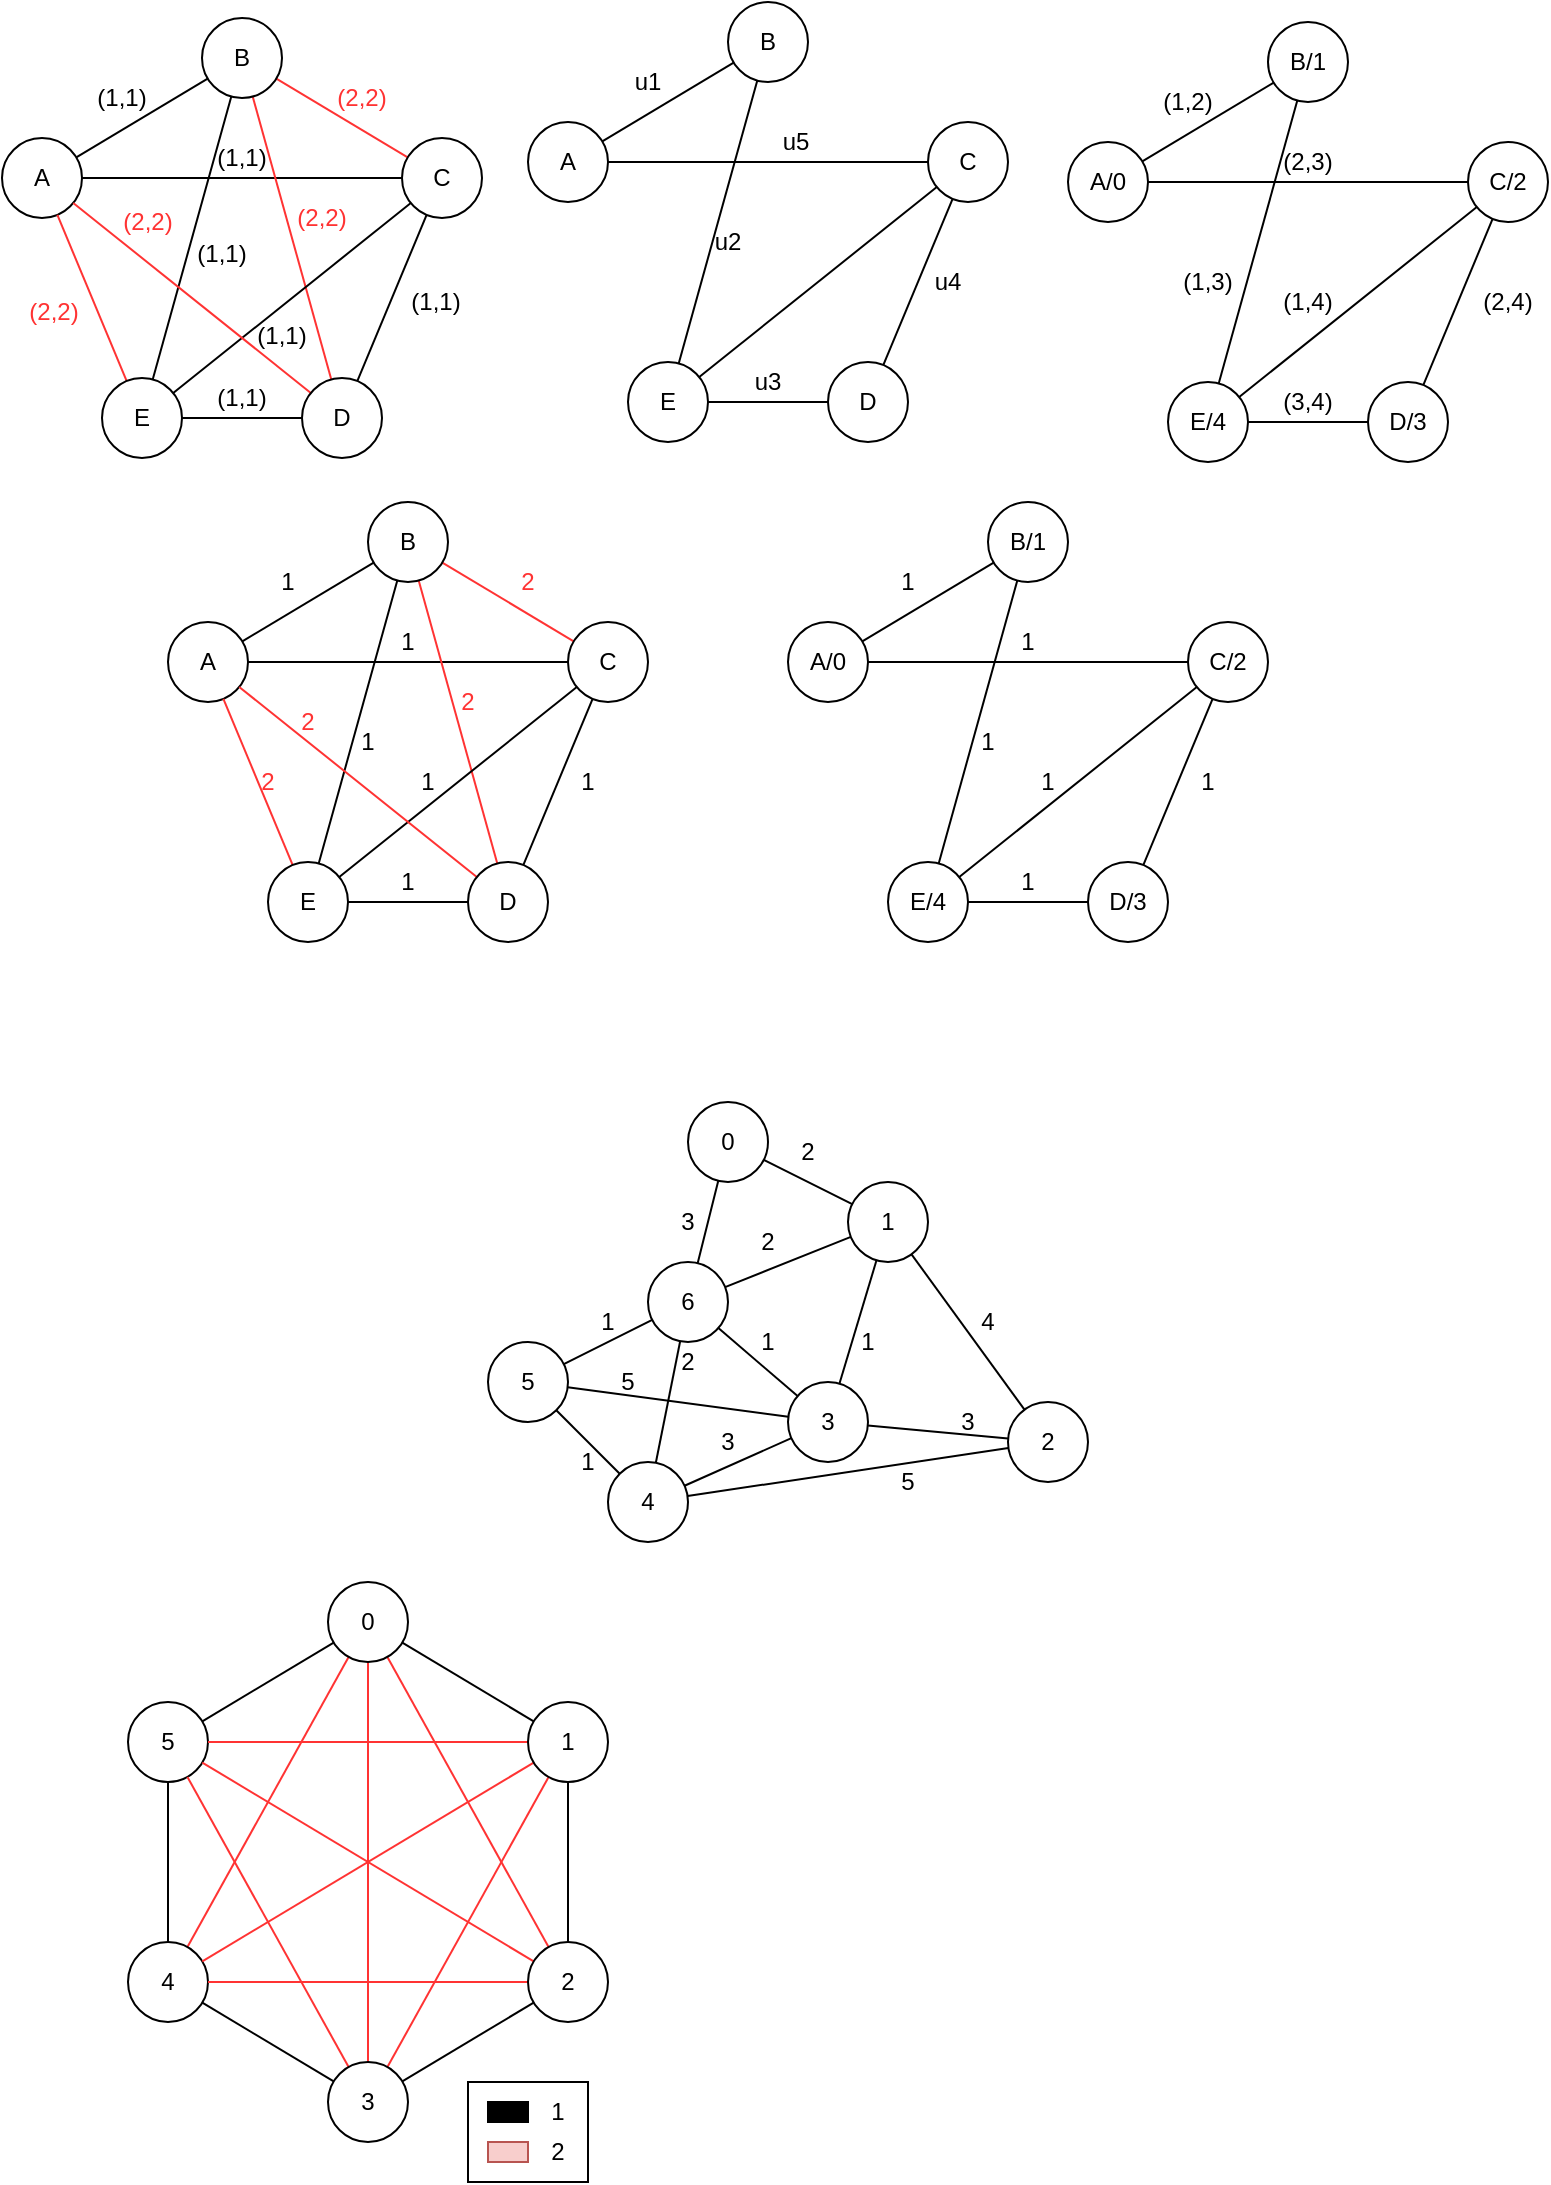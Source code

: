 <mxfile version="19.0.3" type="device"><diagram id="NuYFpwUsMbVdBWwrsyOL" name="Page-1"><mxGraphModel dx="1422" dy="794" grid="0" gridSize="10" guides="1" tooltips="1" connect="1" arrows="1" fold="1" page="1" pageScale="1" pageWidth="827" pageHeight="1169" math="0" shadow="0"><root><mxCell id="0"/><mxCell id="1" parent="0"/><mxCell id="salBIQ-kd-dpJo2BgrRq-6" style="rounded=0;orthogonalLoop=1;jettySize=auto;html=1;endArrow=none;endFill=0;" parent="1" source="salBIQ-kd-dpJo2BgrRq-1" target="salBIQ-kd-dpJo2BgrRq-2" edge="1"><mxGeometry relative="1" as="geometry"/></mxCell><mxCell id="salBIQ-kd-dpJo2BgrRq-7" style="edgeStyle=none;rounded=0;orthogonalLoop=1;jettySize=auto;html=1;endArrow=none;endFill=0;" parent="1" source="salBIQ-kd-dpJo2BgrRq-1" target="salBIQ-kd-dpJo2BgrRq-3" edge="1"><mxGeometry relative="1" as="geometry"/></mxCell><mxCell id="salBIQ-kd-dpJo2BgrRq-1" value="A" style="ellipse;whiteSpace=wrap;html=1;aspect=fixed;" parent="1" vertex="1"><mxGeometry x="120" y="320" width="40" height="40" as="geometry"/></mxCell><mxCell id="salBIQ-kd-dpJo2BgrRq-8" style="edgeStyle=none;rounded=0;orthogonalLoop=1;jettySize=auto;html=1;endArrow=none;endFill=0;" parent="1" source="salBIQ-kd-dpJo2BgrRq-2" target="salBIQ-kd-dpJo2BgrRq-5" edge="1"><mxGeometry relative="1" as="geometry"/></mxCell><mxCell id="salBIQ-kd-dpJo2BgrRq-18" style="edgeStyle=none;rounded=0;orthogonalLoop=1;jettySize=auto;html=1;endArrow=none;endFill=0;strokeColor=#FF3333;" parent="1" source="salBIQ-kd-dpJo2BgrRq-2" target="salBIQ-kd-dpJo2BgrRq-4" edge="1"><mxGeometry relative="1" as="geometry"/></mxCell><mxCell id="salBIQ-kd-dpJo2BgrRq-19" style="edgeStyle=none;rounded=0;orthogonalLoop=1;jettySize=auto;html=1;endArrow=none;endFill=0;strokeColor=#FF3333;" parent="1" source="salBIQ-kd-dpJo2BgrRq-2" target="salBIQ-kd-dpJo2BgrRq-3" edge="1"><mxGeometry relative="1" as="geometry"/></mxCell><mxCell id="salBIQ-kd-dpJo2BgrRq-2" value="B" style="ellipse;whiteSpace=wrap;html=1;aspect=fixed;" parent="1" vertex="1"><mxGeometry x="220" y="260" width="40" height="40" as="geometry"/></mxCell><mxCell id="salBIQ-kd-dpJo2BgrRq-11" style="edgeStyle=none;rounded=0;orthogonalLoop=1;jettySize=auto;html=1;endArrow=none;endFill=0;" parent="1" source="salBIQ-kd-dpJo2BgrRq-3" target="salBIQ-kd-dpJo2BgrRq-5" edge="1"><mxGeometry relative="1" as="geometry"/></mxCell><mxCell id="salBIQ-kd-dpJo2BgrRq-3" value="C" style="ellipse;whiteSpace=wrap;html=1;aspect=fixed;" parent="1" vertex="1"><mxGeometry x="320" y="320" width="40" height="40" as="geometry"/></mxCell><mxCell id="salBIQ-kd-dpJo2BgrRq-10" style="edgeStyle=none;rounded=0;orthogonalLoop=1;jettySize=auto;html=1;endArrow=none;endFill=0;" parent="1" source="salBIQ-kd-dpJo2BgrRq-4" target="salBIQ-kd-dpJo2BgrRq-3" edge="1"><mxGeometry relative="1" as="geometry"/></mxCell><mxCell id="salBIQ-kd-dpJo2BgrRq-22" style="edgeStyle=none;rounded=0;orthogonalLoop=1;jettySize=auto;html=1;endArrow=none;endFill=0;strokeColor=#FF3333;" parent="1" source="salBIQ-kd-dpJo2BgrRq-4" target="salBIQ-kd-dpJo2BgrRq-1" edge="1"><mxGeometry relative="1" as="geometry"/></mxCell><mxCell id="salBIQ-kd-dpJo2BgrRq-4" value="D" style="ellipse;whiteSpace=wrap;html=1;aspect=fixed;" parent="1" vertex="1"><mxGeometry x="270" y="440" width="40" height="40" as="geometry"/></mxCell><mxCell id="salBIQ-kd-dpJo2BgrRq-9" style="edgeStyle=none;rounded=0;orthogonalLoop=1;jettySize=auto;html=1;endArrow=none;endFill=0;" parent="1" source="salBIQ-kd-dpJo2BgrRq-5" target="salBIQ-kd-dpJo2BgrRq-4" edge="1"><mxGeometry relative="1" as="geometry"/></mxCell><mxCell id="salBIQ-kd-dpJo2BgrRq-20" style="edgeStyle=none;rounded=0;orthogonalLoop=1;jettySize=auto;html=1;endArrow=none;endFill=0;strokeColor=#FF3333;" parent="1" source="salBIQ-kd-dpJo2BgrRq-5" target="salBIQ-kd-dpJo2BgrRq-1" edge="1"><mxGeometry relative="1" as="geometry"/></mxCell><mxCell id="salBIQ-kd-dpJo2BgrRq-5" value="E" style="ellipse;whiteSpace=wrap;html=1;aspect=fixed;" parent="1" vertex="1"><mxGeometry x="170" y="440" width="40" height="40" as="geometry"/></mxCell><mxCell id="salBIQ-kd-dpJo2BgrRq-12" value="1" style="text;html=1;strokeColor=none;fillColor=none;align=center;verticalAlign=middle;whiteSpace=wrap;rounded=0;" parent="1" vertex="1"><mxGeometry x="160" y="290" width="40" height="20" as="geometry"/></mxCell><mxCell id="salBIQ-kd-dpJo2BgrRq-13" value="1" style="text;html=1;strokeColor=none;fillColor=none;align=center;verticalAlign=middle;whiteSpace=wrap;rounded=0;" parent="1" vertex="1"><mxGeometry x="200" y="370" width="40" height="20" as="geometry"/></mxCell><mxCell id="salBIQ-kd-dpJo2BgrRq-14" value="1" style="text;html=1;strokeColor=none;fillColor=none;align=center;verticalAlign=middle;whiteSpace=wrap;rounded=0;" parent="1" vertex="1"><mxGeometry x="220" y="320" width="40" height="20" as="geometry"/></mxCell><mxCell id="salBIQ-kd-dpJo2BgrRq-15" value="1" style="text;html=1;strokeColor=none;fillColor=none;align=center;verticalAlign=middle;whiteSpace=wrap;rounded=0;" parent="1" vertex="1"><mxGeometry x="230" y="390" width="40" height="20" as="geometry"/></mxCell><mxCell id="salBIQ-kd-dpJo2BgrRq-16" value="1" style="text;html=1;strokeColor=none;fillColor=none;align=center;verticalAlign=middle;whiteSpace=wrap;rounded=0;" parent="1" vertex="1"><mxGeometry x="310" y="390" width="40" height="20" as="geometry"/></mxCell><mxCell id="salBIQ-kd-dpJo2BgrRq-17" value="1" style="text;html=1;strokeColor=none;fillColor=none;align=center;verticalAlign=middle;whiteSpace=wrap;rounded=0;" parent="1" vertex="1"><mxGeometry x="220" y="440" width="40" height="20" as="geometry"/></mxCell><mxCell id="salBIQ-kd-dpJo2BgrRq-21" value="&lt;font color=&quot;#ff3333&quot;&gt;2&lt;/font&gt;" style="text;html=1;strokeColor=none;fillColor=none;align=center;verticalAlign=middle;whiteSpace=wrap;rounded=0;" parent="1" vertex="1"><mxGeometry x="250" y="350" width="40" height="20" as="geometry"/></mxCell><mxCell id="salBIQ-kd-dpJo2BgrRq-25" value="&lt;font color=&quot;#ff3333&quot;&gt;2&lt;/font&gt;" style="text;html=1;strokeColor=none;fillColor=none;align=center;verticalAlign=middle;whiteSpace=wrap;rounded=0;" parent="1" vertex="1"><mxGeometry x="170" y="360" width="40" height="20" as="geometry"/></mxCell><mxCell id="salBIQ-kd-dpJo2BgrRq-26" value="&lt;font color=&quot;#ff3333&quot;&gt;2&lt;/font&gt;" style="text;html=1;strokeColor=none;fillColor=none;align=center;verticalAlign=middle;whiteSpace=wrap;rounded=0;" parent="1" vertex="1"><mxGeometry x="150" y="390" width="40" height="20" as="geometry"/></mxCell><mxCell id="salBIQ-kd-dpJo2BgrRq-27" value="&lt;font color=&quot;#ff3333&quot;&gt;2&lt;/font&gt;" style="text;html=1;strokeColor=none;fillColor=none;align=center;verticalAlign=middle;whiteSpace=wrap;rounded=0;" parent="1" vertex="1"><mxGeometry x="280" y="290" width="40" height="20" as="geometry"/></mxCell><mxCell id="salBIQ-kd-dpJo2BgrRq-28" style="rounded=0;orthogonalLoop=1;jettySize=auto;html=1;endArrow=none;endFill=0;" parent="1" source="salBIQ-kd-dpJo2BgrRq-30" target="salBIQ-kd-dpJo2BgrRq-34" edge="1"><mxGeometry relative="1" as="geometry"/></mxCell><mxCell id="salBIQ-kd-dpJo2BgrRq-29" style="edgeStyle=none;rounded=0;orthogonalLoop=1;jettySize=auto;html=1;endArrow=none;endFill=0;" parent="1" source="salBIQ-kd-dpJo2BgrRq-30" target="salBIQ-kd-dpJo2BgrRq-36" edge="1"><mxGeometry relative="1" as="geometry"/></mxCell><mxCell id="salBIQ-kd-dpJo2BgrRq-30" value="A/0" style="ellipse;whiteSpace=wrap;html=1;aspect=fixed;" parent="1" vertex="1"><mxGeometry x="430" y="320" width="40" height="40" as="geometry"/></mxCell><mxCell id="salBIQ-kd-dpJo2BgrRq-31" style="edgeStyle=none;rounded=0;orthogonalLoop=1;jettySize=auto;html=1;endArrow=none;endFill=0;" parent="1" source="salBIQ-kd-dpJo2BgrRq-34" target="salBIQ-kd-dpJo2BgrRq-42" edge="1"><mxGeometry relative="1" as="geometry"/></mxCell><mxCell id="salBIQ-kd-dpJo2BgrRq-34" value="B/1" style="ellipse;whiteSpace=wrap;html=1;aspect=fixed;" parent="1" vertex="1"><mxGeometry x="530" y="260" width="40" height="40" as="geometry"/></mxCell><mxCell id="salBIQ-kd-dpJo2BgrRq-35" style="edgeStyle=none;rounded=0;orthogonalLoop=1;jettySize=auto;html=1;endArrow=none;endFill=0;" parent="1" source="salBIQ-kd-dpJo2BgrRq-36" target="salBIQ-kd-dpJo2BgrRq-42" edge="1"><mxGeometry relative="1" as="geometry"/></mxCell><mxCell id="salBIQ-kd-dpJo2BgrRq-36" value="C/2" style="ellipse;whiteSpace=wrap;html=1;aspect=fixed;" parent="1" vertex="1"><mxGeometry x="630" y="320" width="40" height="40" as="geometry"/></mxCell><mxCell id="salBIQ-kd-dpJo2BgrRq-37" style="edgeStyle=none;rounded=0;orthogonalLoop=1;jettySize=auto;html=1;endArrow=none;endFill=0;" parent="1" source="salBIQ-kd-dpJo2BgrRq-39" target="salBIQ-kd-dpJo2BgrRq-36" edge="1"><mxGeometry relative="1" as="geometry"/></mxCell><mxCell id="salBIQ-kd-dpJo2BgrRq-39" value="D/3" style="ellipse;whiteSpace=wrap;html=1;aspect=fixed;" parent="1" vertex="1"><mxGeometry x="580" y="440" width="40" height="40" as="geometry"/></mxCell><mxCell id="salBIQ-kd-dpJo2BgrRq-40" style="edgeStyle=none;rounded=0;orthogonalLoop=1;jettySize=auto;html=1;endArrow=none;endFill=0;" parent="1" source="salBIQ-kd-dpJo2BgrRq-42" target="salBIQ-kd-dpJo2BgrRq-39" edge="1"><mxGeometry relative="1" as="geometry"/></mxCell><mxCell id="salBIQ-kd-dpJo2BgrRq-42" value="E/4" style="ellipse;whiteSpace=wrap;html=1;aspect=fixed;" parent="1" vertex="1"><mxGeometry x="480" y="440" width="40" height="40" as="geometry"/></mxCell><mxCell id="salBIQ-kd-dpJo2BgrRq-43" value="1" style="text;html=1;strokeColor=none;fillColor=none;align=center;verticalAlign=middle;whiteSpace=wrap;rounded=0;" parent="1" vertex="1"><mxGeometry x="470" y="290" width="40" height="20" as="geometry"/></mxCell><mxCell id="salBIQ-kd-dpJo2BgrRq-44" value="1" style="text;html=1;strokeColor=none;fillColor=none;align=center;verticalAlign=middle;whiteSpace=wrap;rounded=0;" parent="1" vertex="1"><mxGeometry x="510" y="370" width="40" height="20" as="geometry"/></mxCell><mxCell id="salBIQ-kd-dpJo2BgrRq-45" value="1" style="text;html=1;strokeColor=none;fillColor=none;align=center;verticalAlign=middle;whiteSpace=wrap;rounded=0;" parent="1" vertex="1"><mxGeometry x="530" y="320" width="40" height="20" as="geometry"/></mxCell><mxCell id="salBIQ-kd-dpJo2BgrRq-46" value="1" style="text;html=1;strokeColor=none;fillColor=none;align=center;verticalAlign=middle;whiteSpace=wrap;rounded=0;" parent="1" vertex="1"><mxGeometry x="540" y="390" width="40" height="20" as="geometry"/></mxCell><mxCell id="salBIQ-kd-dpJo2BgrRq-47" value="1" style="text;html=1;strokeColor=none;fillColor=none;align=center;verticalAlign=middle;whiteSpace=wrap;rounded=0;" parent="1" vertex="1"><mxGeometry x="620" y="390" width="40" height="20" as="geometry"/></mxCell><mxCell id="salBIQ-kd-dpJo2BgrRq-48" value="1" style="text;html=1;strokeColor=none;fillColor=none;align=center;verticalAlign=middle;whiteSpace=wrap;rounded=0;" parent="1" vertex="1"><mxGeometry x="530" y="440" width="40" height="20" as="geometry"/></mxCell><mxCell id="gbUzdsbe8451q5WxFW0e-11" style="edgeStyle=none;rounded=0;orthogonalLoop=1;jettySize=auto;html=1;endArrow=none;endFill=0;" parent="1" source="gbUzdsbe8451q5WxFW0e-1" target="gbUzdsbe8451q5WxFW0e-4" edge="1"><mxGeometry relative="1" as="geometry"/></mxCell><mxCell id="gbUzdsbe8451q5WxFW0e-21" style="edgeStyle=none;rounded=0;orthogonalLoop=1;jettySize=auto;html=1;endArrow=none;endFill=0;" parent="1" source="gbUzdsbe8451q5WxFW0e-1" target="gbUzdsbe8451q5WxFW0e-2" edge="1"><mxGeometry relative="1" as="geometry"/></mxCell><mxCell id="gbUzdsbe8451q5WxFW0e-24" style="edgeStyle=none;rounded=0;orthogonalLoop=1;jettySize=auto;html=1;endArrow=none;endFill=0;" parent="1" source="gbUzdsbe8451q5WxFW0e-1" target="gbUzdsbe8451q5WxFW0e-3" edge="1"><mxGeometry relative="1" as="geometry"/></mxCell><mxCell id="gbUzdsbe8451q5WxFW0e-1" value="6" style="ellipse;whiteSpace=wrap;html=1;aspect=fixed;" parent="1" vertex="1"><mxGeometry x="360" y="640" width="40" height="40" as="geometry"/></mxCell><mxCell id="gbUzdsbe8451q5WxFW0e-19" style="edgeStyle=none;rounded=0;orthogonalLoop=1;jettySize=auto;html=1;entryX=1;entryY=1;entryDx=0;entryDy=0;endArrow=none;endFill=0;" parent="1" source="gbUzdsbe8451q5WxFW0e-2" target="gbUzdsbe8451q5WxFW0e-5" edge="1"><mxGeometry relative="1" as="geometry"/></mxCell><mxCell id="gbUzdsbe8451q5WxFW0e-2" value="4" style="ellipse;whiteSpace=wrap;html=1;aspect=fixed;" parent="1" vertex="1"><mxGeometry x="340" y="740" width="40" height="40" as="geometry"/></mxCell><mxCell id="gbUzdsbe8451q5WxFW0e-14" style="edgeStyle=none;rounded=0;orthogonalLoop=1;jettySize=auto;html=1;endArrow=none;endFill=0;" parent="1" source="gbUzdsbe8451q5WxFW0e-3" target="gbUzdsbe8451q5WxFW0e-7" edge="1"><mxGeometry relative="1" as="geometry"/></mxCell><mxCell id="gbUzdsbe8451q5WxFW0e-3" value="1&lt;br&gt;" style="ellipse;whiteSpace=wrap;html=1;aspect=fixed;" parent="1" vertex="1"><mxGeometry x="460" y="600" width="40" height="40" as="geometry"/></mxCell><mxCell id="gbUzdsbe8451q5WxFW0e-12" style="edgeStyle=none;rounded=0;orthogonalLoop=1;jettySize=auto;html=1;endArrow=none;endFill=0;" parent="1" source="gbUzdsbe8451q5WxFW0e-4" target="gbUzdsbe8451q5WxFW0e-3" edge="1"><mxGeometry relative="1" as="geometry"/></mxCell><mxCell id="gbUzdsbe8451q5WxFW0e-4" value="0" style="ellipse;whiteSpace=wrap;html=1;aspect=fixed;" parent="1" vertex="1"><mxGeometry x="380" y="560" width="40" height="40" as="geometry"/></mxCell><mxCell id="gbUzdsbe8451q5WxFW0e-10" style="rounded=0;orthogonalLoop=1;jettySize=auto;html=1;endArrow=none;endFill=0;" parent="1" source="gbUzdsbe8451q5WxFW0e-5" target="gbUzdsbe8451q5WxFW0e-1" edge="1"><mxGeometry relative="1" as="geometry"/></mxCell><mxCell id="gbUzdsbe8451q5WxFW0e-22" style="edgeStyle=none;rounded=0;orthogonalLoop=1;jettySize=auto;html=1;endArrow=none;endFill=0;" parent="1" source="gbUzdsbe8451q5WxFW0e-5" target="gbUzdsbe8451q5WxFW0e-6" edge="1"><mxGeometry relative="1" as="geometry"/></mxCell><mxCell id="gbUzdsbe8451q5WxFW0e-5" value="5" style="ellipse;whiteSpace=wrap;html=1;aspect=fixed;" parent="1" vertex="1"><mxGeometry x="280" y="680" width="40" height="40" as="geometry"/></mxCell><mxCell id="gbUzdsbe8451q5WxFW0e-15" style="edgeStyle=none;rounded=0;orthogonalLoop=1;jettySize=auto;html=1;endArrow=none;endFill=0;" parent="1" source="gbUzdsbe8451q5WxFW0e-6" target="gbUzdsbe8451q5WxFW0e-7" edge="1"><mxGeometry relative="1" as="geometry"/></mxCell><mxCell id="gbUzdsbe8451q5WxFW0e-16" style="edgeStyle=none;rounded=0;orthogonalLoop=1;jettySize=auto;html=1;endArrow=none;endFill=0;" parent="1" source="gbUzdsbe8451q5WxFW0e-6" target="gbUzdsbe8451q5WxFW0e-3" edge="1"><mxGeometry relative="1" as="geometry"/></mxCell><mxCell id="gbUzdsbe8451q5WxFW0e-18" style="edgeStyle=none;rounded=0;orthogonalLoop=1;jettySize=auto;html=1;endArrow=none;endFill=0;" parent="1" source="gbUzdsbe8451q5WxFW0e-6" target="gbUzdsbe8451q5WxFW0e-2" edge="1"><mxGeometry relative="1" as="geometry"/></mxCell><mxCell id="gbUzdsbe8451q5WxFW0e-23" style="edgeStyle=none;rounded=0;orthogonalLoop=1;jettySize=auto;html=1;endArrow=none;endFill=0;" parent="1" source="gbUzdsbe8451q5WxFW0e-6" target="gbUzdsbe8451q5WxFW0e-1" edge="1"><mxGeometry relative="1" as="geometry"/></mxCell><mxCell id="gbUzdsbe8451q5WxFW0e-6" value="3" style="ellipse;whiteSpace=wrap;html=1;aspect=fixed;" parent="1" vertex="1"><mxGeometry x="430" y="700" width="40" height="40" as="geometry"/></mxCell><mxCell id="gbUzdsbe8451q5WxFW0e-17" style="edgeStyle=none;rounded=0;orthogonalLoop=1;jettySize=auto;html=1;endArrow=none;endFill=0;" parent="1" source="gbUzdsbe8451q5WxFW0e-7" target="gbUzdsbe8451q5WxFW0e-2" edge="1"><mxGeometry relative="1" as="geometry"/></mxCell><mxCell id="gbUzdsbe8451q5WxFW0e-7" value="2" style="ellipse;whiteSpace=wrap;html=1;aspect=fixed;" parent="1" vertex="1"><mxGeometry x="540" y="710" width="40" height="40" as="geometry"/></mxCell><mxCell id="gbUzdsbe8451q5WxFW0e-25" value="2" style="text;html=1;strokeColor=none;fillColor=none;align=center;verticalAlign=middle;whiteSpace=wrap;rounded=0;" parent="1" vertex="1"><mxGeometry x="420" y="575" width="40" height="20" as="geometry"/></mxCell><mxCell id="gbUzdsbe8451q5WxFW0e-26" value="4" style="text;html=1;strokeColor=none;fillColor=none;align=center;verticalAlign=middle;whiteSpace=wrap;rounded=0;" parent="1" vertex="1"><mxGeometry x="510" y="660" width="40" height="20" as="geometry"/></mxCell><mxCell id="gbUzdsbe8451q5WxFW0e-27" value="1" style="text;html=1;strokeColor=none;fillColor=none;align=center;verticalAlign=middle;whiteSpace=wrap;rounded=0;" parent="1" vertex="1"><mxGeometry x="450" y="670" width="40" height="20" as="geometry"/></mxCell><mxCell id="gbUzdsbe8451q5WxFW0e-28" value="3" style="text;html=1;strokeColor=none;fillColor=none;align=center;verticalAlign=middle;whiteSpace=wrap;rounded=0;" parent="1" vertex="1"><mxGeometry x="500" y="710" width="40" height="20" as="geometry"/></mxCell><mxCell id="gbUzdsbe8451q5WxFW0e-29" value="5" style="text;html=1;strokeColor=none;fillColor=none;align=center;verticalAlign=middle;whiteSpace=wrap;rounded=0;" parent="1" vertex="1"><mxGeometry x="470" y="740" width="40" height="20" as="geometry"/></mxCell><mxCell id="gbUzdsbe8451q5WxFW0e-30" value="3" style="text;html=1;strokeColor=none;fillColor=none;align=center;verticalAlign=middle;whiteSpace=wrap;rounded=0;" parent="1" vertex="1"><mxGeometry x="380" y="720" width="40" height="20" as="geometry"/></mxCell><mxCell id="gbUzdsbe8451q5WxFW0e-31" value="1" style="text;html=1;strokeColor=none;fillColor=none;align=center;verticalAlign=middle;whiteSpace=wrap;rounded=0;" parent="1" vertex="1"><mxGeometry x="320" y="660" width="40" height="20" as="geometry"/></mxCell><mxCell id="gbUzdsbe8451q5WxFW0e-32" value="1" style="text;html=1;strokeColor=none;fillColor=none;align=center;verticalAlign=middle;whiteSpace=wrap;rounded=0;" parent="1" vertex="1"><mxGeometry x="310" y="730" width="40" height="20" as="geometry"/></mxCell><mxCell id="gbUzdsbe8451q5WxFW0e-33" value="5" style="text;html=1;strokeColor=none;fillColor=none;align=center;verticalAlign=middle;whiteSpace=wrap;rounded=0;" parent="1" vertex="1"><mxGeometry x="330" y="690" width="40" height="20" as="geometry"/></mxCell><mxCell id="gbUzdsbe8451q5WxFW0e-34" value="2" style="text;html=1;strokeColor=none;fillColor=none;align=center;verticalAlign=middle;whiteSpace=wrap;rounded=0;" parent="1" vertex="1"><mxGeometry x="360" y="680" width="40" height="20" as="geometry"/></mxCell><mxCell id="gbUzdsbe8451q5WxFW0e-35" value="1" style="text;html=1;strokeColor=none;fillColor=none;align=center;verticalAlign=middle;whiteSpace=wrap;rounded=0;" parent="1" vertex="1"><mxGeometry x="400" y="670" width="40" height="20" as="geometry"/></mxCell><mxCell id="gbUzdsbe8451q5WxFW0e-36" value="2" style="text;html=1;strokeColor=none;fillColor=none;align=center;verticalAlign=middle;whiteSpace=wrap;rounded=0;" parent="1" vertex="1"><mxGeometry x="400" y="620" width="40" height="20" as="geometry"/></mxCell><mxCell id="gbUzdsbe8451q5WxFW0e-37" value="3" style="text;html=1;strokeColor=none;fillColor=none;align=center;verticalAlign=middle;whiteSpace=wrap;rounded=0;" parent="1" vertex="1"><mxGeometry x="360" y="610" width="40" height="20" as="geometry"/></mxCell><mxCell id="O4z1ClDQUKsktZ5ZeBuB-7" style="rounded=0;orthogonalLoop=1;jettySize=auto;html=1;endArrow=none;endFill=0;" parent="1" source="O4z1ClDQUKsktZ5ZeBuB-1" target="O4z1ClDQUKsktZ5ZeBuB-4" edge="1"><mxGeometry relative="1" as="geometry"/></mxCell><mxCell id="O4z1ClDQUKsktZ5ZeBuB-13" style="edgeStyle=none;rounded=0;orthogonalLoop=1;jettySize=auto;html=1;endArrow=none;endFill=0;strokeColor=#FF3333;" parent="1" source="O4z1ClDQUKsktZ5ZeBuB-1" target="O4z1ClDQUKsktZ5ZeBuB-6" edge="1"><mxGeometry relative="1" as="geometry"/></mxCell><mxCell id="O4z1ClDQUKsktZ5ZeBuB-15" style="edgeStyle=none;rounded=0;orthogonalLoop=1;jettySize=auto;html=1;endArrow=none;endFill=0;strokeColor=#FF3333;" parent="1" source="O4z1ClDQUKsktZ5ZeBuB-1" target="O4z1ClDQUKsktZ5ZeBuB-5" edge="1"><mxGeometry relative="1" as="geometry"/></mxCell><mxCell id="O4z1ClDQUKsktZ5ZeBuB-16" style="edgeStyle=none;rounded=0;orthogonalLoop=1;jettySize=auto;html=1;endArrow=none;endFill=0;strokeColor=#FF3333;" parent="1" source="O4z1ClDQUKsktZ5ZeBuB-1" target="O4z1ClDQUKsktZ5ZeBuB-2" edge="1"><mxGeometry relative="1" as="geometry"/></mxCell><mxCell id="O4z1ClDQUKsktZ5ZeBuB-1" value="0" style="ellipse;whiteSpace=wrap;html=1;aspect=fixed;" parent="1" vertex="1"><mxGeometry x="200" y="800" width="40" height="40" as="geometry"/></mxCell><mxCell id="O4z1ClDQUKsktZ5ZeBuB-11" style="edgeStyle=none;rounded=0;orthogonalLoop=1;jettySize=auto;html=1;endArrow=none;endFill=0;" parent="1" source="O4z1ClDQUKsktZ5ZeBuB-2" target="O4z1ClDQUKsktZ5ZeBuB-3" edge="1"><mxGeometry relative="1" as="geometry"/></mxCell><mxCell id="O4z1ClDQUKsktZ5ZeBuB-2" value="4" style="ellipse;whiteSpace=wrap;html=1;aspect=fixed;" parent="1" vertex="1"><mxGeometry x="100" y="980" width="40" height="40" as="geometry"/></mxCell><mxCell id="O4z1ClDQUKsktZ5ZeBuB-12" style="edgeStyle=none;rounded=0;orthogonalLoop=1;jettySize=auto;html=1;endArrow=none;endFill=0;" parent="1" source="O4z1ClDQUKsktZ5ZeBuB-3" target="O4z1ClDQUKsktZ5ZeBuB-1" edge="1"><mxGeometry relative="1" as="geometry"/></mxCell><mxCell id="O4z1ClDQUKsktZ5ZeBuB-3" value="5" style="ellipse;whiteSpace=wrap;html=1;aspect=fixed;" parent="1" vertex="1"><mxGeometry x="100" y="860" width="40" height="40" as="geometry"/></mxCell><mxCell id="O4z1ClDQUKsktZ5ZeBuB-8" style="edgeStyle=none;rounded=0;orthogonalLoop=1;jettySize=auto;html=1;endArrow=none;endFill=0;" parent="1" source="O4z1ClDQUKsktZ5ZeBuB-4" target="O4z1ClDQUKsktZ5ZeBuB-5" edge="1"><mxGeometry relative="1" as="geometry"/></mxCell><mxCell id="O4z1ClDQUKsktZ5ZeBuB-17" style="edgeStyle=none;rounded=0;orthogonalLoop=1;jettySize=auto;html=1;endArrow=none;endFill=0;strokeColor=#FF3333;" parent="1" source="O4z1ClDQUKsktZ5ZeBuB-4" target="O4z1ClDQUKsktZ5ZeBuB-3" edge="1"><mxGeometry relative="1" as="geometry"/></mxCell><mxCell id="O4z1ClDQUKsktZ5ZeBuB-18" style="edgeStyle=none;rounded=0;orthogonalLoop=1;jettySize=auto;html=1;endArrow=none;endFill=0;strokeColor=#FF3333;" parent="1" source="O4z1ClDQUKsktZ5ZeBuB-4" target="O4z1ClDQUKsktZ5ZeBuB-2" edge="1"><mxGeometry relative="1" as="geometry"/></mxCell><mxCell id="O4z1ClDQUKsktZ5ZeBuB-19" style="edgeStyle=none;rounded=0;orthogonalLoop=1;jettySize=auto;html=1;endArrow=none;endFill=0;strokeColor=#FF3333;" parent="1" source="O4z1ClDQUKsktZ5ZeBuB-4" target="O4z1ClDQUKsktZ5ZeBuB-6" edge="1"><mxGeometry relative="1" as="geometry"/></mxCell><mxCell id="O4z1ClDQUKsktZ5ZeBuB-4" value="1" style="ellipse;whiteSpace=wrap;html=1;aspect=fixed;" parent="1" vertex="1"><mxGeometry x="300" y="860" width="40" height="40" as="geometry"/></mxCell><mxCell id="O4z1ClDQUKsktZ5ZeBuB-9" style="edgeStyle=none;rounded=0;orthogonalLoop=1;jettySize=auto;html=1;endArrow=none;endFill=0;" parent="1" source="O4z1ClDQUKsktZ5ZeBuB-5" target="O4z1ClDQUKsktZ5ZeBuB-6" edge="1"><mxGeometry relative="1" as="geometry"/></mxCell><mxCell id="O4z1ClDQUKsktZ5ZeBuB-20" style="edgeStyle=none;rounded=0;orthogonalLoop=1;jettySize=auto;html=1;endArrow=none;endFill=0;strokeColor=#FF3333;" parent="1" source="O4z1ClDQUKsktZ5ZeBuB-5" target="O4z1ClDQUKsktZ5ZeBuB-3" edge="1"><mxGeometry relative="1" as="geometry"/></mxCell><mxCell id="O4z1ClDQUKsktZ5ZeBuB-21" style="edgeStyle=none;rounded=0;orthogonalLoop=1;jettySize=auto;html=1;endArrow=none;endFill=0;strokeColor=#FF3333;" parent="1" source="O4z1ClDQUKsktZ5ZeBuB-5" target="O4z1ClDQUKsktZ5ZeBuB-2" edge="1"><mxGeometry relative="1" as="geometry"/></mxCell><mxCell id="O4z1ClDQUKsktZ5ZeBuB-5" value="2" style="ellipse;whiteSpace=wrap;html=1;aspect=fixed;" parent="1" vertex="1"><mxGeometry x="300" y="980" width="40" height="40" as="geometry"/></mxCell><mxCell id="O4z1ClDQUKsktZ5ZeBuB-10" style="edgeStyle=none;rounded=0;orthogonalLoop=1;jettySize=auto;html=1;endArrow=none;endFill=0;" parent="1" source="O4z1ClDQUKsktZ5ZeBuB-6" target="O4z1ClDQUKsktZ5ZeBuB-2" edge="1"><mxGeometry relative="1" as="geometry"/></mxCell><mxCell id="O4z1ClDQUKsktZ5ZeBuB-22" style="edgeStyle=none;rounded=0;orthogonalLoop=1;jettySize=auto;html=1;endArrow=none;endFill=0;strokeColor=#FF3333;" parent="1" source="O4z1ClDQUKsktZ5ZeBuB-6" target="O4z1ClDQUKsktZ5ZeBuB-3" edge="1"><mxGeometry relative="1" as="geometry"/></mxCell><mxCell id="O4z1ClDQUKsktZ5ZeBuB-6" value="3" style="ellipse;whiteSpace=wrap;html=1;aspect=fixed;" parent="1" vertex="1"><mxGeometry x="200" y="1040" width="40" height="40" as="geometry"/></mxCell><mxCell id="O4z1ClDQUKsktZ5ZeBuB-23" value="" style="rounded=0;whiteSpace=wrap;html=1;" parent="1" vertex="1"><mxGeometry x="270" y="1050" width="60" height="50" as="geometry"/></mxCell><mxCell id="O4z1ClDQUKsktZ5ZeBuB-24" value="" style="rounded=0;whiteSpace=wrap;html=1;fillColor=#f8cecc;strokeColor=#b85450;" parent="1" vertex="1"><mxGeometry x="280" y="1080" width="20" height="10" as="geometry"/></mxCell><mxCell id="O4z1ClDQUKsktZ5ZeBuB-25" value="" style="rounded=0;whiteSpace=wrap;html=1;fillColor=#000000;" parent="1" vertex="1"><mxGeometry x="280" y="1060" width="20" height="10" as="geometry"/></mxCell><mxCell id="O4z1ClDQUKsktZ5ZeBuB-27" value="1" style="text;html=1;strokeColor=none;fillColor=none;align=center;verticalAlign=middle;whiteSpace=wrap;rounded=0;" parent="1" vertex="1"><mxGeometry x="300" y="1055" width="30" height="20" as="geometry"/></mxCell><mxCell id="O4z1ClDQUKsktZ5ZeBuB-28" value="2" style="text;html=1;strokeColor=none;fillColor=none;align=center;verticalAlign=middle;whiteSpace=wrap;rounded=0;" parent="1" vertex="1"><mxGeometry x="300" y="1075" width="30" height="20" as="geometry"/></mxCell><mxCell id="OB7byNuWqKgxLfMotXLk-25" style="rounded=0;orthogonalLoop=1;jettySize=auto;html=1;endArrow=none;endFill=0;" parent="1" source="OB7byNuWqKgxLfMotXLk-27" target="OB7byNuWqKgxLfMotXLk-31" edge="1"><mxGeometry relative="1" as="geometry"/></mxCell><mxCell id="OB7byNuWqKgxLfMotXLk-26" style="edgeStyle=none;rounded=0;orthogonalLoop=1;jettySize=auto;html=1;endArrow=none;endFill=0;" parent="1" source="OB7byNuWqKgxLfMotXLk-27" target="OB7byNuWqKgxLfMotXLk-33" edge="1"><mxGeometry relative="1" as="geometry"/></mxCell><mxCell id="OB7byNuWqKgxLfMotXLk-27" value="A" style="ellipse;whiteSpace=wrap;html=1;aspect=fixed;" parent="1" vertex="1"><mxGeometry x="300" y="70" width="40" height="40" as="geometry"/></mxCell><mxCell id="OB7byNuWqKgxLfMotXLk-28" style="edgeStyle=none;rounded=0;orthogonalLoop=1;jettySize=auto;html=1;endArrow=none;endFill=0;" parent="1" source="OB7byNuWqKgxLfMotXLk-31" target="OB7byNuWqKgxLfMotXLk-39" edge="1"><mxGeometry relative="1" as="geometry"/></mxCell><mxCell id="OB7byNuWqKgxLfMotXLk-31" value="B" style="ellipse;whiteSpace=wrap;html=1;aspect=fixed;" parent="1" vertex="1"><mxGeometry x="400" y="10" width="40" height="40" as="geometry"/></mxCell><mxCell id="OB7byNuWqKgxLfMotXLk-32" style="edgeStyle=none;rounded=0;orthogonalLoop=1;jettySize=auto;html=1;endArrow=none;endFill=0;" parent="1" source="OB7byNuWqKgxLfMotXLk-33" target="OB7byNuWqKgxLfMotXLk-39" edge="1"><mxGeometry relative="1" as="geometry"/></mxCell><mxCell id="OB7byNuWqKgxLfMotXLk-33" value="C" style="ellipse;whiteSpace=wrap;html=1;aspect=fixed;" parent="1" vertex="1"><mxGeometry x="500" y="70" width="40" height="40" as="geometry"/></mxCell><mxCell id="OB7byNuWqKgxLfMotXLk-34" style="edgeStyle=none;rounded=0;orthogonalLoop=1;jettySize=auto;html=1;endArrow=none;endFill=0;" parent="1" source="OB7byNuWqKgxLfMotXLk-36" target="OB7byNuWqKgxLfMotXLk-33" edge="1"><mxGeometry relative="1" as="geometry"/></mxCell><mxCell id="OB7byNuWqKgxLfMotXLk-36" value="D" style="ellipse;whiteSpace=wrap;html=1;aspect=fixed;" parent="1" vertex="1"><mxGeometry x="450" y="190" width="40" height="40" as="geometry"/></mxCell><mxCell id="OB7byNuWqKgxLfMotXLk-37" style="edgeStyle=none;rounded=0;orthogonalLoop=1;jettySize=auto;html=1;endArrow=none;endFill=0;" parent="1" source="OB7byNuWqKgxLfMotXLk-39" target="OB7byNuWqKgxLfMotXLk-36" edge="1"><mxGeometry relative="1" as="geometry"/></mxCell><mxCell id="OB7byNuWqKgxLfMotXLk-39" value="E" style="ellipse;whiteSpace=wrap;html=1;aspect=fixed;" parent="1" vertex="1"><mxGeometry x="350" y="190" width="40" height="40" as="geometry"/></mxCell><mxCell id="OB7byNuWqKgxLfMotXLk-40" value="u1" style="text;html=1;strokeColor=none;fillColor=none;align=center;verticalAlign=middle;whiteSpace=wrap;rounded=0;" parent="1" vertex="1"><mxGeometry x="340" y="40" width="40" height="20" as="geometry"/></mxCell><mxCell id="OB7byNuWqKgxLfMotXLk-41" value="u2" style="text;html=1;strokeColor=none;fillColor=none;align=center;verticalAlign=middle;whiteSpace=wrap;rounded=0;" parent="1" vertex="1"><mxGeometry x="380" y="120" width="40" height="20" as="geometry"/></mxCell><mxCell id="OB7byNuWqKgxLfMotXLk-42" value="u5" style="text;html=1;strokeColor=none;fillColor=none;align=center;verticalAlign=middle;whiteSpace=wrap;rounded=0;" parent="1" vertex="1"><mxGeometry x="414" y="70" width="40" height="20" as="geometry"/></mxCell><mxCell id="OB7byNuWqKgxLfMotXLk-44" value="u4" style="text;html=1;strokeColor=none;fillColor=none;align=center;verticalAlign=middle;whiteSpace=wrap;rounded=0;" parent="1" vertex="1"><mxGeometry x="490" y="140" width="40" height="20" as="geometry"/></mxCell><mxCell id="OB7byNuWqKgxLfMotXLk-45" value="u3" style="text;html=1;strokeColor=none;fillColor=none;align=center;verticalAlign=middle;whiteSpace=wrap;rounded=0;" parent="1" vertex="1"><mxGeometry x="400" y="190" width="40" height="20" as="geometry"/></mxCell><mxCell id="MTrHg8aTQpXQA6g-cJg--1" style="rounded=0;orthogonalLoop=1;jettySize=auto;html=1;endArrow=none;endFill=0;" edge="1" parent="1" source="MTrHg8aTQpXQA6g-cJg--3" target="MTrHg8aTQpXQA6g-cJg--5"><mxGeometry relative="1" as="geometry"/></mxCell><mxCell id="MTrHg8aTQpXQA6g-cJg--2" style="edgeStyle=none;rounded=0;orthogonalLoop=1;jettySize=auto;html=1;endArrow=none;endFill=0;" edge="1" parent="1" source="MTrHg8aTQpXQA6g-cJg--3" target="MTrHg8aTQpXQA6g-cJg--7"><mxGeometry relative="1" as="geometry"/></mxCell><mxCell id="MTrHg8aTQpXQA6g-cJg--3" value="A/0" style="ellipse;whiteSpace=wrap;html=1;aspect=fixed;" vertex="1" parent="1"><mxGeometry x="570" y="80" width="40" height="40" as="geometry"/></mxCell><mxCell id="MTrHg8aTQpXQA6g-cJg--4" style="edgeStyle=none;rounded=0;orthogonalLoop=1;jettySize=auto;html=1;endArrow=none;endFill=0;" edge="1" parent="1" source="MTrHg8aTQpXQA6g-cJg--5" target="MTrHg8aTQpXQA6g-cJg--11"><mxGeometry relative="1" as="geometry"/></mxCell><mxCell id="MTrHg8aTQpXQA6g-cJg--5" value="B/1" style="ellipse;whiteSpace=wrap;html=1;aspect=fixed;" vertex="1" parent="1"><mxGeometry x="670" y="20" width="40" height="40" as="geometry"/></mxCell><mxCell id="MTrHg8aTQpXQA6g-cJg--6" style="edgeStyle=none;rounded=0;orthogonalLoop=1;jettySize=auto;html=1;endArrow=none;endFill=0;" edge="1" parent="1" source="MTrHg8aTQpXQA6g-cJg--7" target="MTrHg8aTQpXQA6g-cJg--11"><mxGeometry relative="1" as="geometry"/></mxCell><mxCell id="MTrHg8aTQpXQA6g-cJg--7" value="C/2" style="ellipse;whiteSpace=wrap;html=1;aspect=fixed;" vertex="1" parent="1"><mxGeometry x="770" y="80" width="40" height="40" as="geometry"/></mxCell><mxCell id="MTrHg8aTQpXQA6g-cJg--8" style="edgeStyle=none;rounded=0;orthogonalLoop=1;jettySize=auto;html=1;endArrow=none;endFill=0;" edge="1" parent="1" source="MTrHg8aTQpXQA6g-cJg--9" target="MTrHg8aTQpXQA6g-cJg--7"><mxGeometry relative="1" as="geometry"/></mxCell><mxCell id="MTrHg8aTQpXQA6g-cJg--9" value="D/3" style="ellipse;whiteSpace=wrap;html=1;aspect=fixed;" vertex="1" parent="1"><mxGeometry x="720" y="200" width="40" height="40" as="geometry"/></mxCell><mxCell id="MTrHg8aTQpXQA6g-cJg--10" style="edgeStyle=none;rounded=0;orthogonalLoop=1;jettySize=auto;html=1;endArrow=none;endFill=0;" edge="1" parent="1" source="MTrHg8aTQpXQA6g-cJg--11" target="MTrHg8aTQpXQA6g-cJg--9"><mxGeometry relative="1" as="geometry"/></mxCell><mxCell id="MTrHg8aTQpXQA6g-cJg--11" value="E/4" style="ellipse;whiteSpace=wrap;html=1;aspect=fixed;" vertex="1" parent="1"><mxGeometry x="620" y="200" width="40" height="40" as="geometry"/></mxCell><mxCell id="MTrHg8aTQpXQA6g-cJg--12" value="(1,2)" style="text;html=1;strokeColor=none;fillColor=none;align=center;verticalAlign=middle;whiteSpace=wrap;rounded=0;" vertex="1" parent="1"><mxGeometry x="610" y="50" width="40" height="20" as="geometry"/></mxCell><mxCell id="MTrHg8aTQpXQA6g-cJg--13" value="(1,3)" style="text;html=1;strokeColor=none;fillColor=none;align=center;verticalAlign=middle;whiteSpace=wrap;rounded=0;" vertex="1" parent="1"><mxGeometry x="620" y="140" width="40" height="20" as="geometry"/></mxCell><mxCell id="MTrHg8aTQpXQA6g-cJg--14" value="(2,3)" style="text;html=1;strokeColor=none;fillColor=none;align=center;verticalAlign=middle;whiteSpace=wrap;rounded=0;" vertex="1" parent="1"><mxGeometry x="670" y="80" width="40" height="20" as="geometry"/></mxCell><mxCell id="MTrHg8aTQpXQA6g-cJg--15" value="(1,4)" style="text;html=1;strokeColor=none;fillColor=none;align=center;verticalAlign=middle;whiteSpace=wrap;rounded=0;" vertex="1" parent="1"><mxGeometry x="670" y="150" width="40" height="20" as="geometry"/></mxCell><mxCell id="MTrHg8aTQpXQA6g-cJg--16" value="(2,4)" style="text;html=1;strokeColor=none;fillColor=none;align=center;verticalAlign=middle;whiteSpace=wrap;rounded=0;" vertex="1" parent="1"><mxGeometry x="770" y="150" width="40" height="20" as="geometry"/></mxCell><mxCell id="MTrHg8aTQpXQA6g-cJg--17" value="(3,4)" style="text;html=1;strokeColor=none;fillColor=none;align=center;verticalAlign=middle;whiteSpace=wrap;rounded=0;" vertex="1" parent="1"><mxGeometry x="670" y="200" width="40" height="20" as="geometry"/></mxCell><mxCell id="MTrHg8aTQpXQA6g-cJg--18" style="rounded=0;orthogonalLoop=1;jettySize=auto;html=1;endArrow=none;endFill=0;" edge="1" parent="1" source="MTrHg8aTQpXQA6g-cJg--20" target="MTrHg8aTQpXQA6g-cJg--24"><mxGeometry relative="1" as="geometry"/></mxCell><mxCell id="MTrHg8aTQpXQA6g-cJg--19" style="edgeStyle=none;rounded=0;orthogonalLoop=1;jettySize=auto;html=1;endArrow=none;endFill=0;" edge="1" parent="1" source="MTrHg8aTQpXQA6g-cJg--20" target="MTrHg8aTQpXQA6g-cJg--26"><mxGeometry relative="1" as="geometry"/></mxCell><mxCell id="MTrHg8aTQpXQA6g-cJg--20" value="A" style="ellipse;whiteSpace=wrap;html=1;aspect=fixed;" vertex="1" parent="1"><mxGeometry x="37" y="78" width="40" height="40" as="geometry"/></mxCell><mxCell id="MTrHg8aTQpXQA6g-cJg--21" style="edgeStyle=none;rounded=0;orthogonalLoop=1;jettySize=auto;html=1;endArrow=none;endFill=0;" edge="1" parent="1" source="MTrHg8aTQpXQA6g-cJg--24" target="MTrHg8aTQpXQA6g-cJg--32"><mxGeometry relative="1" as="geometry"/></mxCell><mxCell id="MTrHg8aTQpXQA6g-cJg--22" style="edgeStyle=none;rounded=0;orthogonalLoop=1;jettySize=auto;html=1;endArrow=none;endFill=0;strokeColor=#FF3333;" edge="1" parent="1" source="MTrHg8aTQpXQA6g-cJg--24" target="MTrHg8aTQpXQA6g-cJg--29"><mxGeometry relative="1" as="geometry"/></mxCell><mxCell id="MTrHg8aTQpXQA6g-cJg--23" style="edgeStyle=none;rounded=0;orthogonalLoop=1;jettySize=auto;html=1;endArrow=none;endFill=0;strokeColor=#FF3333;" edge="1" parent="1" source="MTrHg8aTQpXQA6g-cJg--24" target="MTrHg8aTQpXQA6g-cJg--26"><mxGeometry relative="1" as="geometry"/></mxCell><mxCell id="MTrHg8aTQpXQA6g-cJg--24" value="B" style="ellipse;whiteSpace=wrap;html=1;aspect=fixed;" vertex="1" parent="1"><mxGeometry x="137" y="18" width="40" height="40" as="geometry"/></mxCell><mxCell id="MTrHg8aTQpXQA6g-cJg--25" style="edgeStyle=none;rounded=0;orthogonalLoop=1;jettySize=auto;html=1;endArrow=none;endFill=0;" edge="1" parent="1" source="MTrHg8aTQpXQA6g-cJg--26" target="MTrHg8aTQpXQA6g-cJg--32"><mxGeometry relative="1" as="geometry"/></mxCell><mxCell id="MTrHg8aTQpXQA6g-cJg--26" value="C" style="ellipse;whiteSpace=wrap;html=1;aspect=fixed;" vertex="1" parent="1"><mxGeometry x="237" y="78" width="40" height="40" as="geometry"/></mxCell><mxCell id="MTrHg8aTQpXQA6g-cJg--27" style="edgeStyle=none;rounded=0;orthogonalLoop=1;jettySize=auto;html=1;endArrow=none;endFill=0;" edge="1" parent="1" source="MTrHg8aTQpXQA6g-cJg--29" target="MTrHg8aTQpXQA6g-cJg--26"><mxGeometry relative="1" as="geometry"/></mxCell><mxCell id="MTrHg8aTQpXQA6g-cJg--28" style="edgeStyle=none;rounded=0;orthogonalLoop=1;jettySize=auto;html=1;endArrow=none;endFill=0;strokeColor=#FF3333;" edge="1" parent="1" source="MTrHg8aTQpXQA6g-cJg--29" target="MTrHg8aTQpXQA6g-cJg--20"><mxGeometry relative="1" as="geometry"/></mxCell><mxCell id="MTrHg8aTQpXQA6g-cJg--29" value="D" style="ellipse;whiteSpace=wrap;html=1;aspect=fixed;" vertex="1" parent="1"><mxGeometry x="187" y="198" width="40" height="40" as="geometry"/></mxCell><mxCell id="MTrHg8aTQpXQA6g-cJg--30" style="edgeStyle=none;rounded=0;orthogonalLoop=1;jettySize=auto;html=1;endArrow=none;endFill=0;" edge="1" parent="1" source="MTrHg8aTQpXQA6g-cJg--32" target="MTrHg8aTQpXQA6g-cJg--29"><mxGeometry relative="1" as="geometry"/></mxCell><mxCell id="MTrHg8aTQpXQA6g-cJg--31" style="edgeStyle=none;rounded=0;orthogonalLoop=1;jettySize=auto;html=1;endArrow=none;endFill=0;strokeColor=#FF3333;" edge="1" parent="1" source="MTrHg8aTQpXQA6g-cJg--32" target="MTrHg8aTQpXQA6g-cJg--20"><mxGeometry relative="1" as="geometry"/></mxCell><mxCell id="MTrHg8aTQpXQA6g-cJg--32" value="E" style="ellipse;whiteSpace=wrap;html=1;aspect=fixed;" vertex="1" parent="1"><mxGeometry x="87" y="198" width="40" height="40" as="geometry"/></mxCell><mxCell id="MTrHg8aTQpXQA6g-cJg--33" value="(1,1)" style="text;html=1;strokeColor=none;fillColor=none;align=center;verticalAlign=middle;whiteSpace=wrap;rounded=0;" vertex="1" parent="1"><mxGeometry x="77" y="48" width="40" height="20" as="geometry"/></mxCell><mxCell id="MTrHg8aTQpXQA6g-cJg--34" value="(1,1)" style="text;html=1;strokeColor=none;fillColor=none;align=center;verticalAlign=middle;whiteSpace=wrap;rounded=0;" vertex="1" parent="1"><mxGeometry x="127" y="126" width="40" height="20" as="geometry"/></mxCell><mxCell id="MTrHg8aTQpXQA6g-cJg--35" value="(1,1)" style="text;html=1;strokeColor=none;fillColor=none;align=center;verticalAlign=middle;whiteSpace=wrap;rounded=0;" vertex="1" parent="1"><mxGeometry x="137" y="78" width="40" height="20" as="geometry"/></mxCell><mxCell id="MTrHg8aTQpXQA6g-cJg--36" value="(1,1)" style="text;html=1;strokeColor=none;fillColor=none;align=center;verticalAlign=middle;whiteSpace=wrap;rounded=0;" vertex="1" parent="1"><mxGeometry x="157" y="167" width="40" height="20" as="geometry"/></mxCell><mxCell id="MTrHg8aTQpXQA6g-cJg--37" value="(1,1)" style="text;html=1;strokeColor=none;fillColor=none;align=center;verticalAlign=middle;whiteSpace=wrap;rounded=0;" vertex="1" parent="1"><mxGeometry x="234" y="150" width="40" height="20" as="geometry"/></mxCell><mxCell id="MTrHg8aTQpXQA6g-cJg--38" value="(1,1)" style="text;html=1;strokeColor=none;fillColor=none;align=center;verticalAlign=middle;whiteSpace=wrap;rounded=0;" vertex="1" parent="1"><mxGeometry x="137" y="198" width="40" height="20" as="geometry"/></mxCell><mxCell id="MTrHg8aTQpXQA6g-cJg--39" value="&lt;span style=&quot;color: rgb(255, 51, 51);&quot;&gt;(2,2)&lt;/span&gt;" style="text;html=1;strokeColor=none;fillColor=none;align=center;verticalAlign=middle;whiteSpace=wrap;rounded=0;" vertex="1" parent="1"><mxGeometry x="177" y="108" width="40" height="20" as="geometry"/></mxCell><mxCell id="MTrHg8aTQpXQA6g-cJg--40" value="&lt;span style=&quot;color: rgb(255, 51, 51);&quot;&gt;(2,2)&lt;/span&gt;" style="text;html=1;strokeColor=none;fillColor=none;align=center;verticalAlign=middle;whiteSpace=wrap;rounded=0;" vertex="1" parent="1"><mxGeometry x="90" y="110" width="40" height="20" as="geometry"/></mxCell><mxCell id="MTrHg8aTQpXQA6g-cJg--41" value="&lt;span style=&quot;color: rgb(255, 51, 51);&quot;&gt;(2,2)&lt;/span&gt;" style="text;html=1;strokeColor=none;fillColor=none;align=center;verticalAlign=middle;whiteSpace=wrap;rounded=0;" vertex="1" parent="1"><mxGeometry x="43" y="155" width="40" height="20" as="geometry"/></mxCell><mxCell id="MTrHg8aTQpXQA6g-cJg--42" value="&lt;font color=&quot;#ff3333&quot;&gt;(2,2)&lt;/font&gt;" style="text;html=1;strokeColor=none;fillColor=none;align=center;verticalAlign=middle;whiteSpace=wrap;rounded=0;" vertex="1" parent="1"><mxGeometry x="197" y="48" width="40" height="20" as="geometry"/></mxCell></root></mxGraphModel></diagram></mxfile>